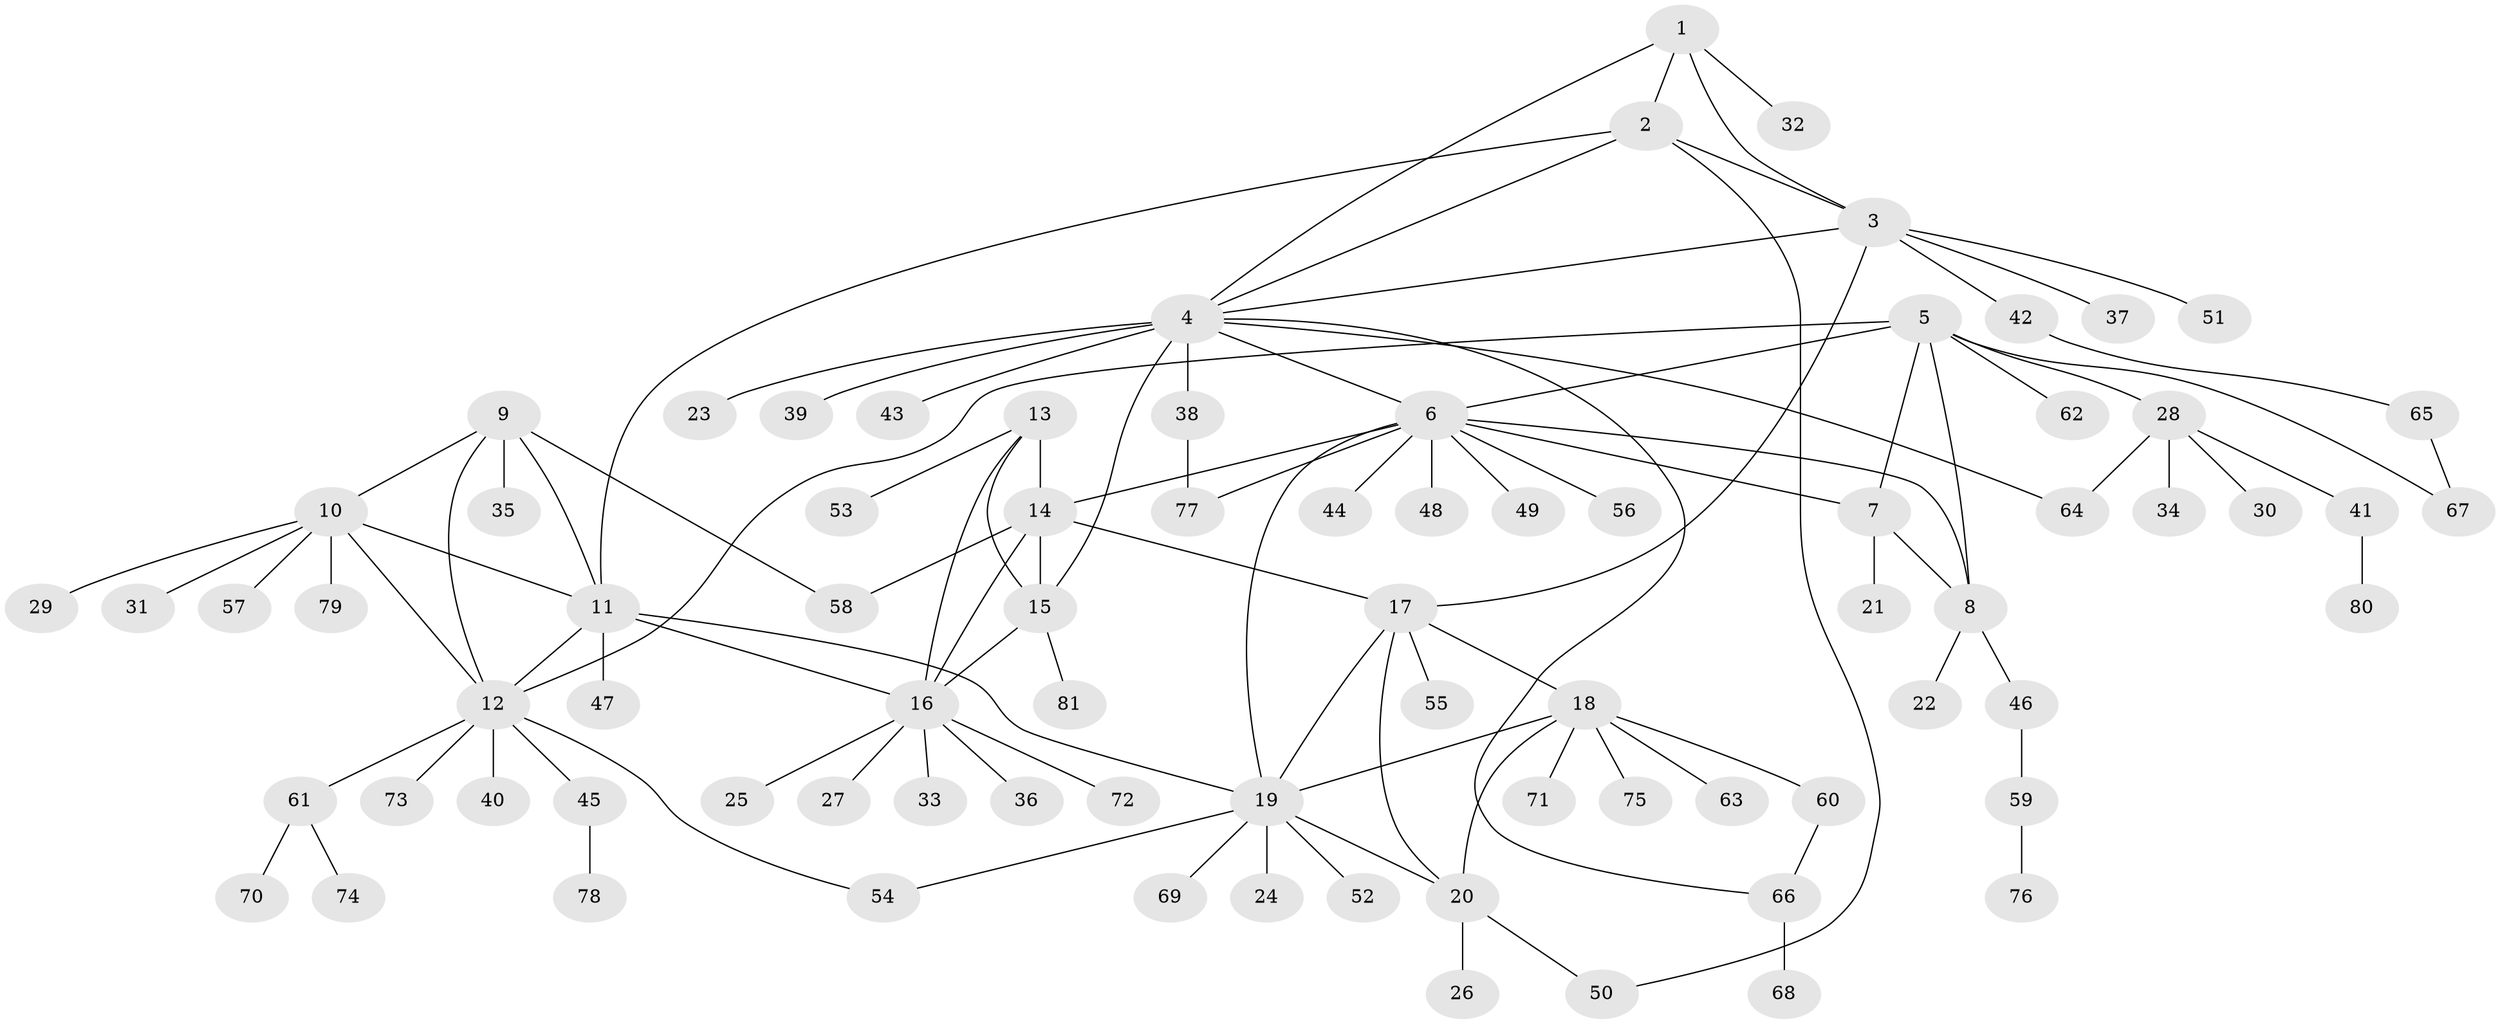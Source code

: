 // coarse degree distribution, {14: 0.03225806451612903, 4: 0.03225806451612903, 13: 0.03225806451612903, 7: 0.03225806451612903, 5: 0.03225806451612903, 1: 0.8064516129032258, 2: 0.03225806451612903}
// Generated by graph-tools (version 1.1) at 2025/19/03/04/25 18:19:38]
// undirected, 81 vertices, 108 edges
graph export_dot {
graph [start="1"]
  node [color=gray90,style=filled];
  1;
  2;
  3;
  4;
  5;
  6;
  7;
  8;
  9;
  10;
  11;
  12;
  13;
  14;
  15;
  16;
  17;
  18;
  19;
  20;
  21;
  22;
  23;
  24;
  25;
  26;
  27;
  28;
  29;
  30;
  31;
  32;
  33;
  34;
  35;
  36;
  37;
  38;
  39;
  40;
  41;
  42;
  43;
  44;
  45;
  46;
  47;
  48;
  49;
  50;
  51;
  52;
  53;
  54;
  55;
  56;
  57;
  58;
  59;
  60;
  61;
  62;
  63;
  64;
  65;
  66;
  67;
  68;
  69;
  70;
  71;
  72;
  73;
  74;
  75;
  76;
  77;
  78;
  79;
  80;
  81;
  1 -- 2;
  1 -- 3;
  1 -- 4;
  1 -- 32;
  2 -- 3;
  2 -- 4;
  2 -- 11;
  2 -- 50;
  3 -- 4;
  3 -- 17;
  3 -- 37;
  3 -- 42;
  3 -- 51;
  4 -- 6;
  4 -- 15;
  4 -- 23;
  4 -- 38;
  4 -- 39;
  4 -- 43;
  4 -- 64;
  4 -- 66;
  5 -- 6;
  5 -- 7;
  5 -- 8;
  5 -- 12;
  5 -- 28;
  5 -- 62;
  5 -- 67;
  6 -- 7;
  6 -- 8;
  6 -- 14;
  6 -- 19;
  6 -- 44;
  6 -- 48;
  6 -- 49;
  6 -- 56;
  6 -- 77;
  7 -- 8;
  7 -- 21;
  8 -- 22;
  8 -- 46;
  9 -- 10;
  9 -- 11;
  9 -- 12;
  9 -- 35;
  9 -- 58;
  10 -- 11;
  10 -- 12;
  10 -- 29;
  10 -- 31;
  10 -- 57;
  10 -- 79;
  11 -- 12;
  11 -- 16;
  11 -- 19;
  11 -- 47;
  12 -- 40;
  12 -- 45;
  12 -- 54;
  12 -- 61;
  12 -- 73;
  13 -- 14;
  13 -- 15;
  13 -- 16;
  13 -- 53;
  14 -- 15;
  14 -- 16;
  14 -- 17;
  14 -- 58;
  15 -- 16;
  15 -- 81;
  16 -- 25;
  16 -- 27;
  16 -- 33;
  16 -- 36;
  16 -- 72;
  17 -- 18;
  17 -- 19;
  17 -- 20;
  17 -- 55;
  18 -- 19;
  18 -- 20;
  18 -- 60;
  18 -- 63;
  18 -- 71;
  18 -- 75;
  19 -- 20;
  19 -- 24;
  19 -- 52;
  19 -- 54;
  19 -- 69;
  20 -- 26;
  20 -- 50;
  28 -- 30;
  28 -- 34;
  28 -- 41;
  28 -- 64;
  38 -- 77;
  41 -- 80;
  42 -- 65;
  45 -- 78;
  46 -- 59;
  59 -- 76;
  60 -- 66;
  61 -- 70;
  61 -- 74;
  65 -- 67;
  66 -- 68;
}
